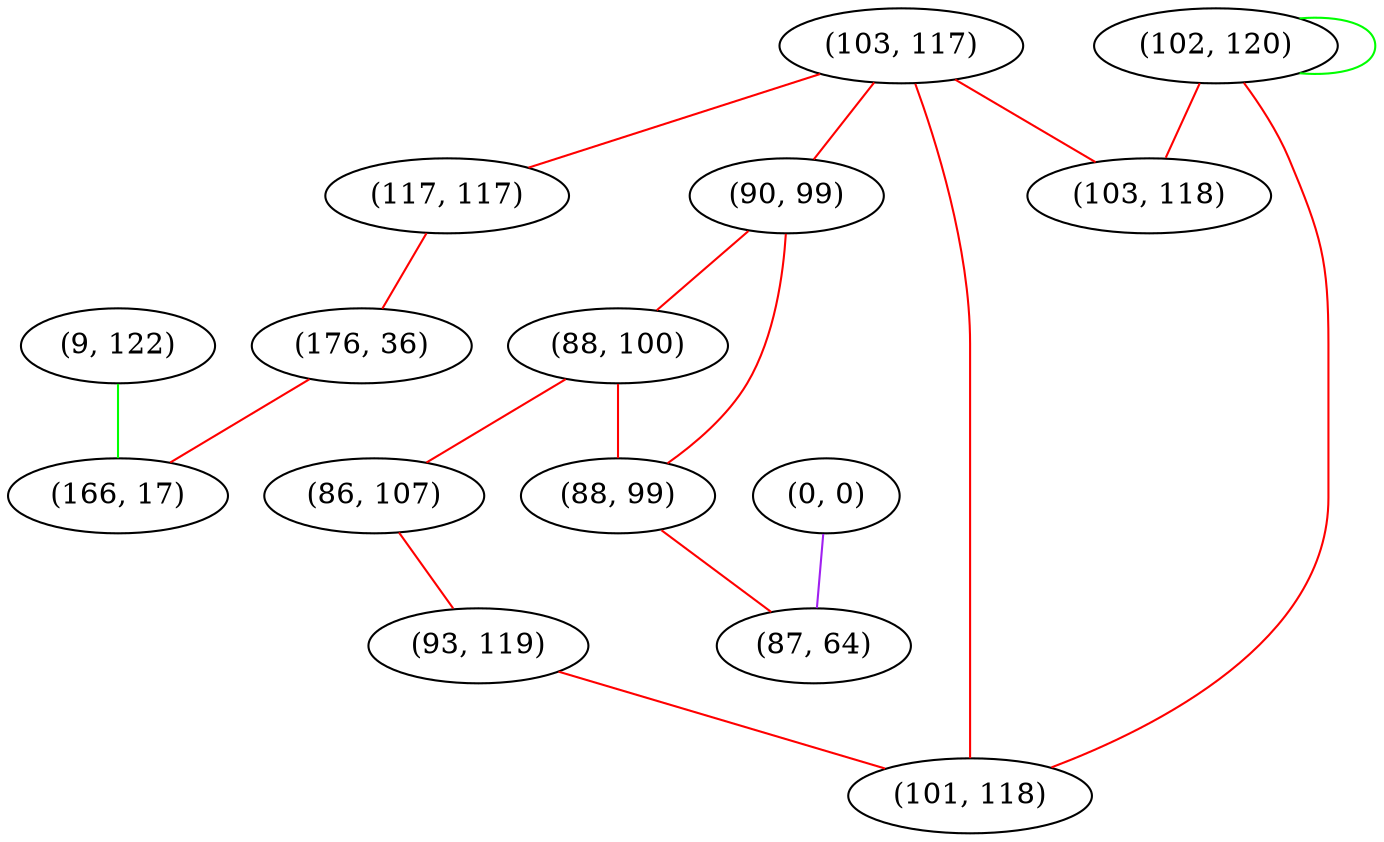 graph "" {
"(9, 122)";
"(103, 117)";
"(117, 117)";
"(176, 36)";
"(90, 99)";
"(0, 0)";
"(88, 100)";
"(86, 107)";
"(88, 99)";
"(93, 119)";
"(87, 64)";
"(102, 120)";
"(101, 118)";
"(166, 17)";
"(103, 118)";
"(9, 122)" -- "(166, 17)"  [color=green, key=0, weight=2];
"(103, 117)" -- "(101, 118)"  [color=red, key=0, weight=1];
"(103, 117)" -- "(103, 118)"  [color=red, key=0, weight=1];
"(103, 117)" -- "(90, 99)"  [color=red, key=0, weight=1];
"(103, 117)" -- "(117, 117)"  [color=red, key=0, weight=1];
"(117, 117)" -- "(176, 36)"  [color=red, key=0, weight=1];
"(176, 36)" -- "(166, 17)"  [color=red, key=0, weight=1];
"(90, 99)" -- "(88, 99)"  [color=red, key=0, weight=1];
"(90, 99)" -- "(88, 100)"  [color=red, key=0, weight=1];
"(0, 0)" -- "(87, 64)"  [color=purple, key=0, weight=4];
"(88, 100)" -- "(86, 107)"  [color=red, key=0, weight=1];
"(88, 100)" -- "(88, 99)"  [color=red, key=0, weight=1];
"(86, 107)" -- "(93, 119)"  [color=red, key=0, weight=1];
"(88, 99)" -- "(87, 64)"  [color=red, key=0, weight=1];
"(93, 119)" -- "(101, 118)"  [color=red, key=0, weight=1];
"(102, 120)" -- "(101, 118)"  [color=red, key=0, weight=1];
"(102, 120)" -- "(103, 118)"  [color=red, key=0, weight=1];
"(102, 120)" -- "(102, 120)"  [color=green, key=0, weight=2];
}
